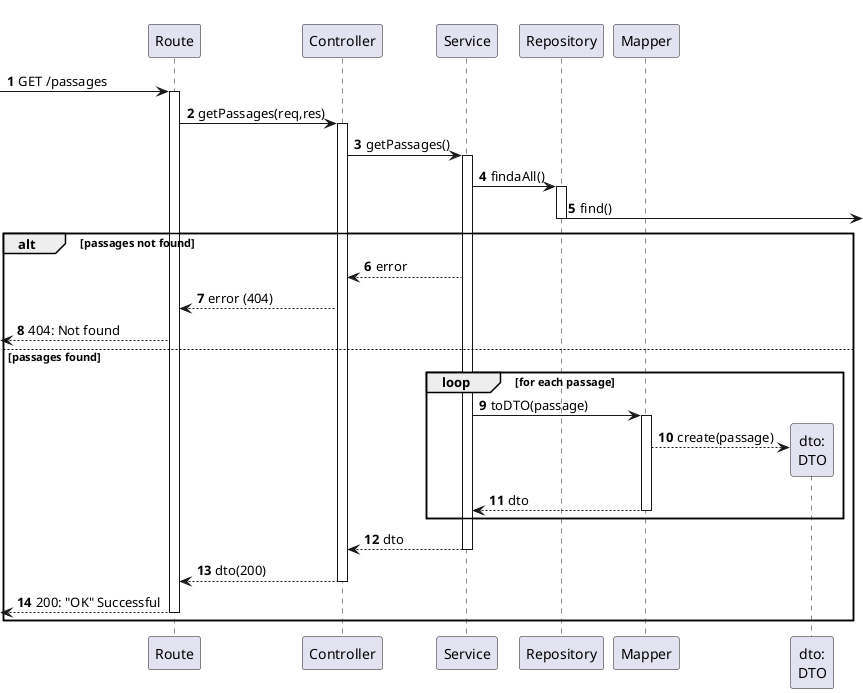 @startuml
autonumber

participant "Route" as r
participant "Controller" as ctrl
participant "Service" as svc
participant "Repository" as repo

participant "Mapper" as map
participant "dto:\nDTO" as dto

[-> r : GET /passages
activate r

    r -> ctrl : getPassages(req,res)
    activate ctrl

        ctrl -> svc : getPassages()
        activate svc

            svc -> repo : findaAll()
            activate repo
                repo ->] : find()
            deactivate repo

            alt passages not found
                svc --> ctrl : error
                ctrl --> r : error (404)
                [<-- r : 404: Not found
            else passages found
                loop for each passage
                    svc -> map : toDTO(passage)

                    activate map
                        map --> dto** : create(passage)
                        ' activate dto
                        ' deactivate dto
                        map --> svc : dto
                    deactivate map
                end loop

            svc --> ctrl : dto
        deactivate svc

        ctrl --> r : dto(200)
    deactivate ctrl

    [<-- r : 200: "OK" Successful
deactivate r
end

@enduml
